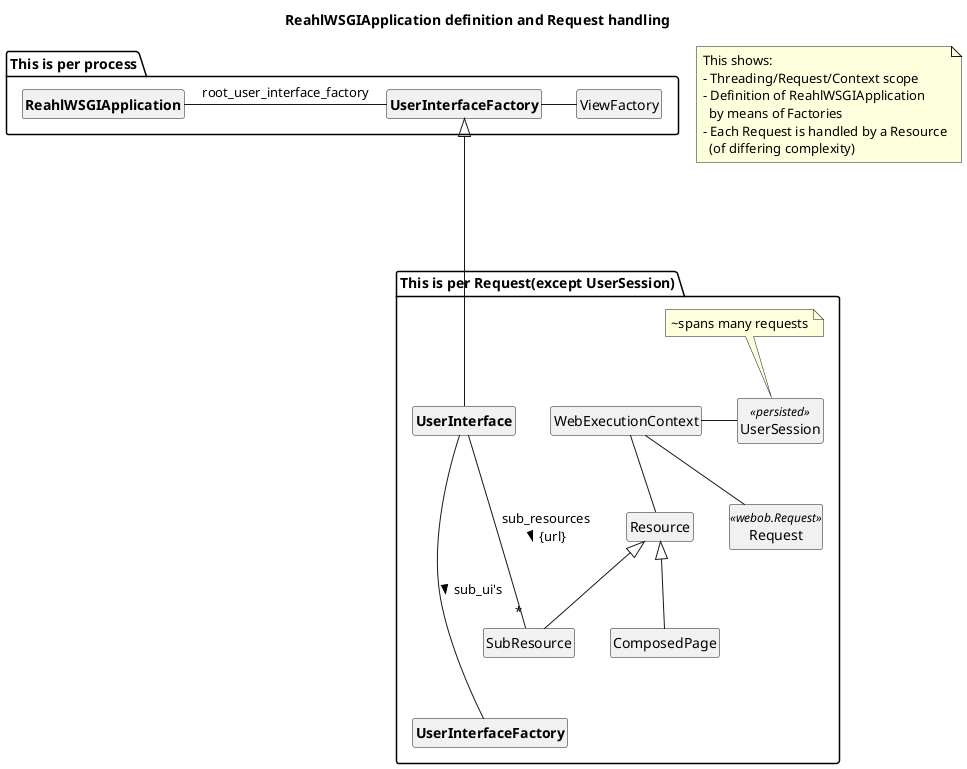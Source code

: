 @startuml


title ReahlWSGIApplication definition and Request handling

hide members
hide circle

note as N1
This shows:
- Threading/Request/Context scope
- Definition of ReahlWSGIApplication
  by means of Factories
- Each Request is handled by a Resource
  (of differing complexity)
end note

package "This is per process" {

class "<b>ReahlWSGIApplication</b>" as ReahlWSGIApplication
class "<b>UserInterfaceFactory</b>" as UserInterfaceFactory

ReahlWSGIApplication -right- UserInterfaceFactory :  root_user_interface_factory
UserInterfaceFactory -right- ViewFactory
}

package "This is per Request(except UserSession)" {

class "<b>UserInterface</b>" as UserInterface
class "<b>UserInterfaceFactory</b>" as UserInterfaceFactory_

UserInterfaceFactory <|---- UserInterface
UserInterfaceFactory_ -up--- UserInterface : < sub_ui's

Resource <|-- ComposedPage
Resource <|-- SubResource

UserInterface -down-- "*" SubResource : sub_resources\n {url} >

WebExecutionContext -down- Resource

class Request <<webob.Request>>
class UserSession <<persisted>>
note top of UserSession : ~spans many requests

UserSession -left- WebExecutionContext
Request -up- WebExecutionContext

}


@enduml